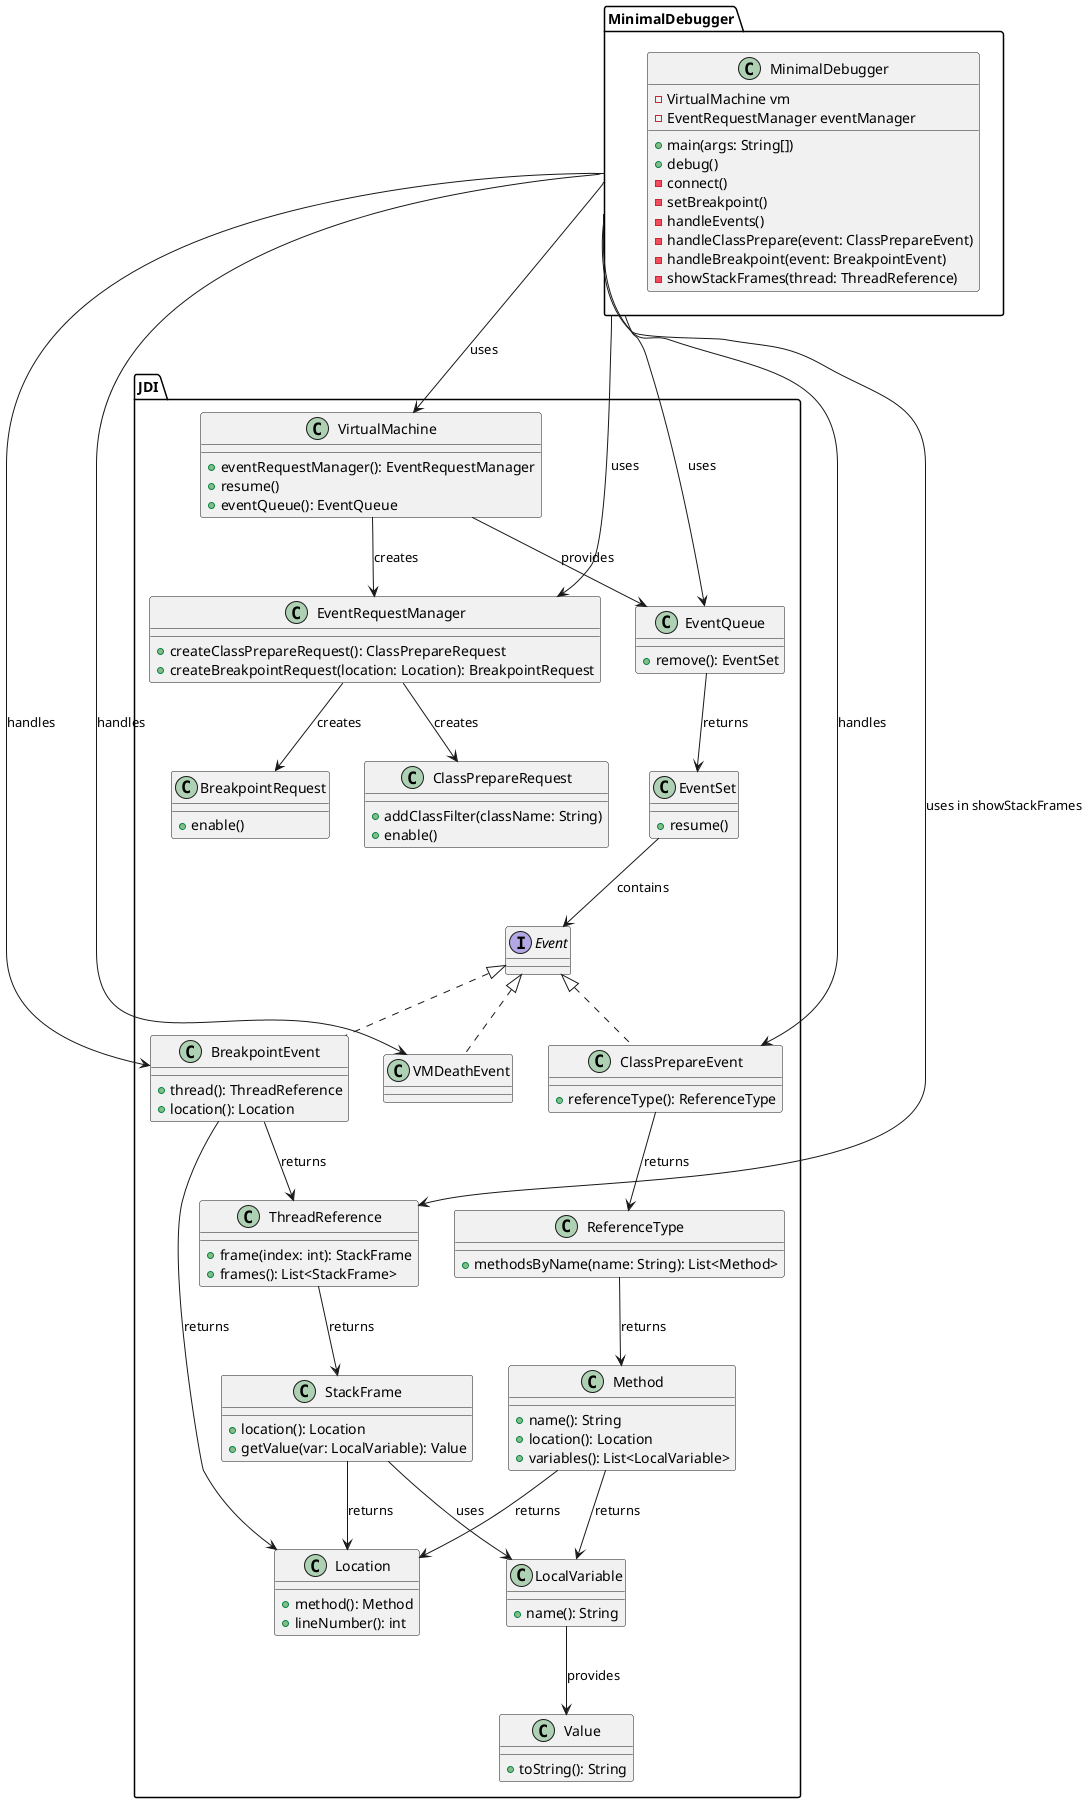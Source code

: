 @startuml
package "MinimalDebugger" {
  class MinimalDebugger {
    -VirtualMachine vm
    -EventRequestManager eventManager
    +main(args: String[])
    +debug()
    -connect()
    -setBreakpoint()
    -handleEvents()
    -handleClassPrepare(event: ClassPrepareEvent)
    -handleBreakpoint(event: BreakpointEvent)
    -showStackFrames(thread: ThreadReference)
  }
}

package "JDI" {
  interface Event
  class ClassPrepareEvent {
    +referenceType(): ReferenceType
  }
  class BreakpointEvent {
    +thread(): ThreadReference
    +location(): Location
  }
  class VMDeathEvent
  class VirtualMachine {
    +eventRequestManager(): EventRequestManager
    +resume()
    +eventQueue(): EventQueue
  }
  class EventRequestManager {
    +createClassPrepareRequest(): ClassPrepareRequest
    +createBreakpointRequest(location: Location): BreakpointRequest
  }
  class ClassPrepareRequest {
    +addClassFilter(className: String)
    +enable()
  }
  class BreakpointRequest {
    +enable()
  }
  class EventQueue {
    +remove(): EventSet
  }
  class EventSet {
    +resume()
  }
  class ReferenceType {
    +methodsByName(name: String): List<Method>
  }
  class Method {
    +name(): String
    +location(): Location
    +variables(): List<LocalVariable>
  }
  class Location {
    +method(): Method
    +lineNumber(): int
  }
  class ThreadReference {
    +frame(index: int): StackFrame
    +frames(): List<StackFrame>
  }
  class StackFrame {
    +location(): Location
    +getValue(var: LocalVariable): Value
  }
  class LocalVariable {
    +name(): String
  }
  class Value {
    +toString(): String
  }
}

' Relationships
MinimalDebugger --> VirtualMachine : uses
MinimalDebugger --> EventRequestManager : uses
MinimalDebugger --> EventQueue : uses
MinimalDebugger --> ClassPrepareEvent : handles
MinimalDebugger --> BreakpointEvent : handles
MinimalDebugger --> VMDeathEvent : handles
MinimalDebugger --> ThreadReference : uses in showStackFrames

Event <|.. ClassPrepareEvent
Event <|.. BreakpointEvent
Event <|.. VMDeathEvent

VirtualMachine --> EventRequestManager : creates
EventRequestManager --> ClassPrepareRequest : creates
EventRequestManager --> BreakpointRequest : creates
VirtualMachine --> EventQueue : provides
EventQueue --> EventSet : returns
EventSet --> Event : contains

ClassPrepareEvent --> ReferenceType : returns
ReferenceType --> Method : returns
Method --> Location : returns
Method --> LocalVariable : returns
BreakpointEvent --> ThreadReference : returns
BreakpointEvent --> Location : returns
ThreadReference --> StackFrame : returns
StackFrame --> Location : returns
StackFrame --> LocalVariable : uses
LocalVariable --> Value : provides

note right of MinimalDebugger::showStackFrames
  Iterates over stack frames:
  - Gets frames from ThreadReference
  - For each frame:
    - Checks method name via Method.name()
    - If method is "fibonacci", gets variable "n" from LocalVariable
    - Prints method name and value of "n"
end note

@enduml
